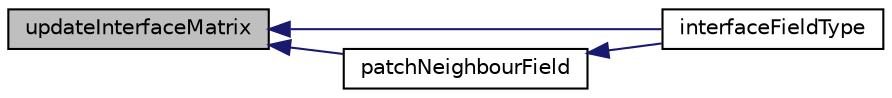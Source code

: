 digraph "updateInterfaceMatrix"
{
  bgcolor="transparent";
  edge [fontname="Helvetica",fontsize="10",labelfontname="Helvetica",labelfontsize="10"];
  node [fontname="Helvetica",fontsize="10",shape=record];
  rankdir="LR";
  Node1 [label="updateInterfaceMatrix",height=0.2,width=0.4,color="black", fillcolor="grey75", style="filled", fontcolor="black"];
  Node1 -> Node2 [dir="back",color="midnightblue",fontsize="10",style="solid",fontname="Helvetica"];
  Node2 [label="interfaceFieldType",height=0.2,width=0.4,color="black",URL="$a01226.html#ac507c7c2dbf7fc8e8143222119e1787f",tooltip="Return the interface type. "];
  Node1 -> Node3 [dir="back",color="midnightblue",fontsize="10",style="solid",fontname="Helvetica"];
  Node3 [label="patchNeighbourField",height=0.2,width=0.4,color="black",URL="$a01226.html#a8fe5ae87f45aa7d5548d6503d803e4f1",tooltip="Return neighbour coupled given internal cell data. "];
  Node3 -> Node2 [dir="back",color="midnightblue",fontsize="10",style="solid",fontname="Helvetica"];
}
